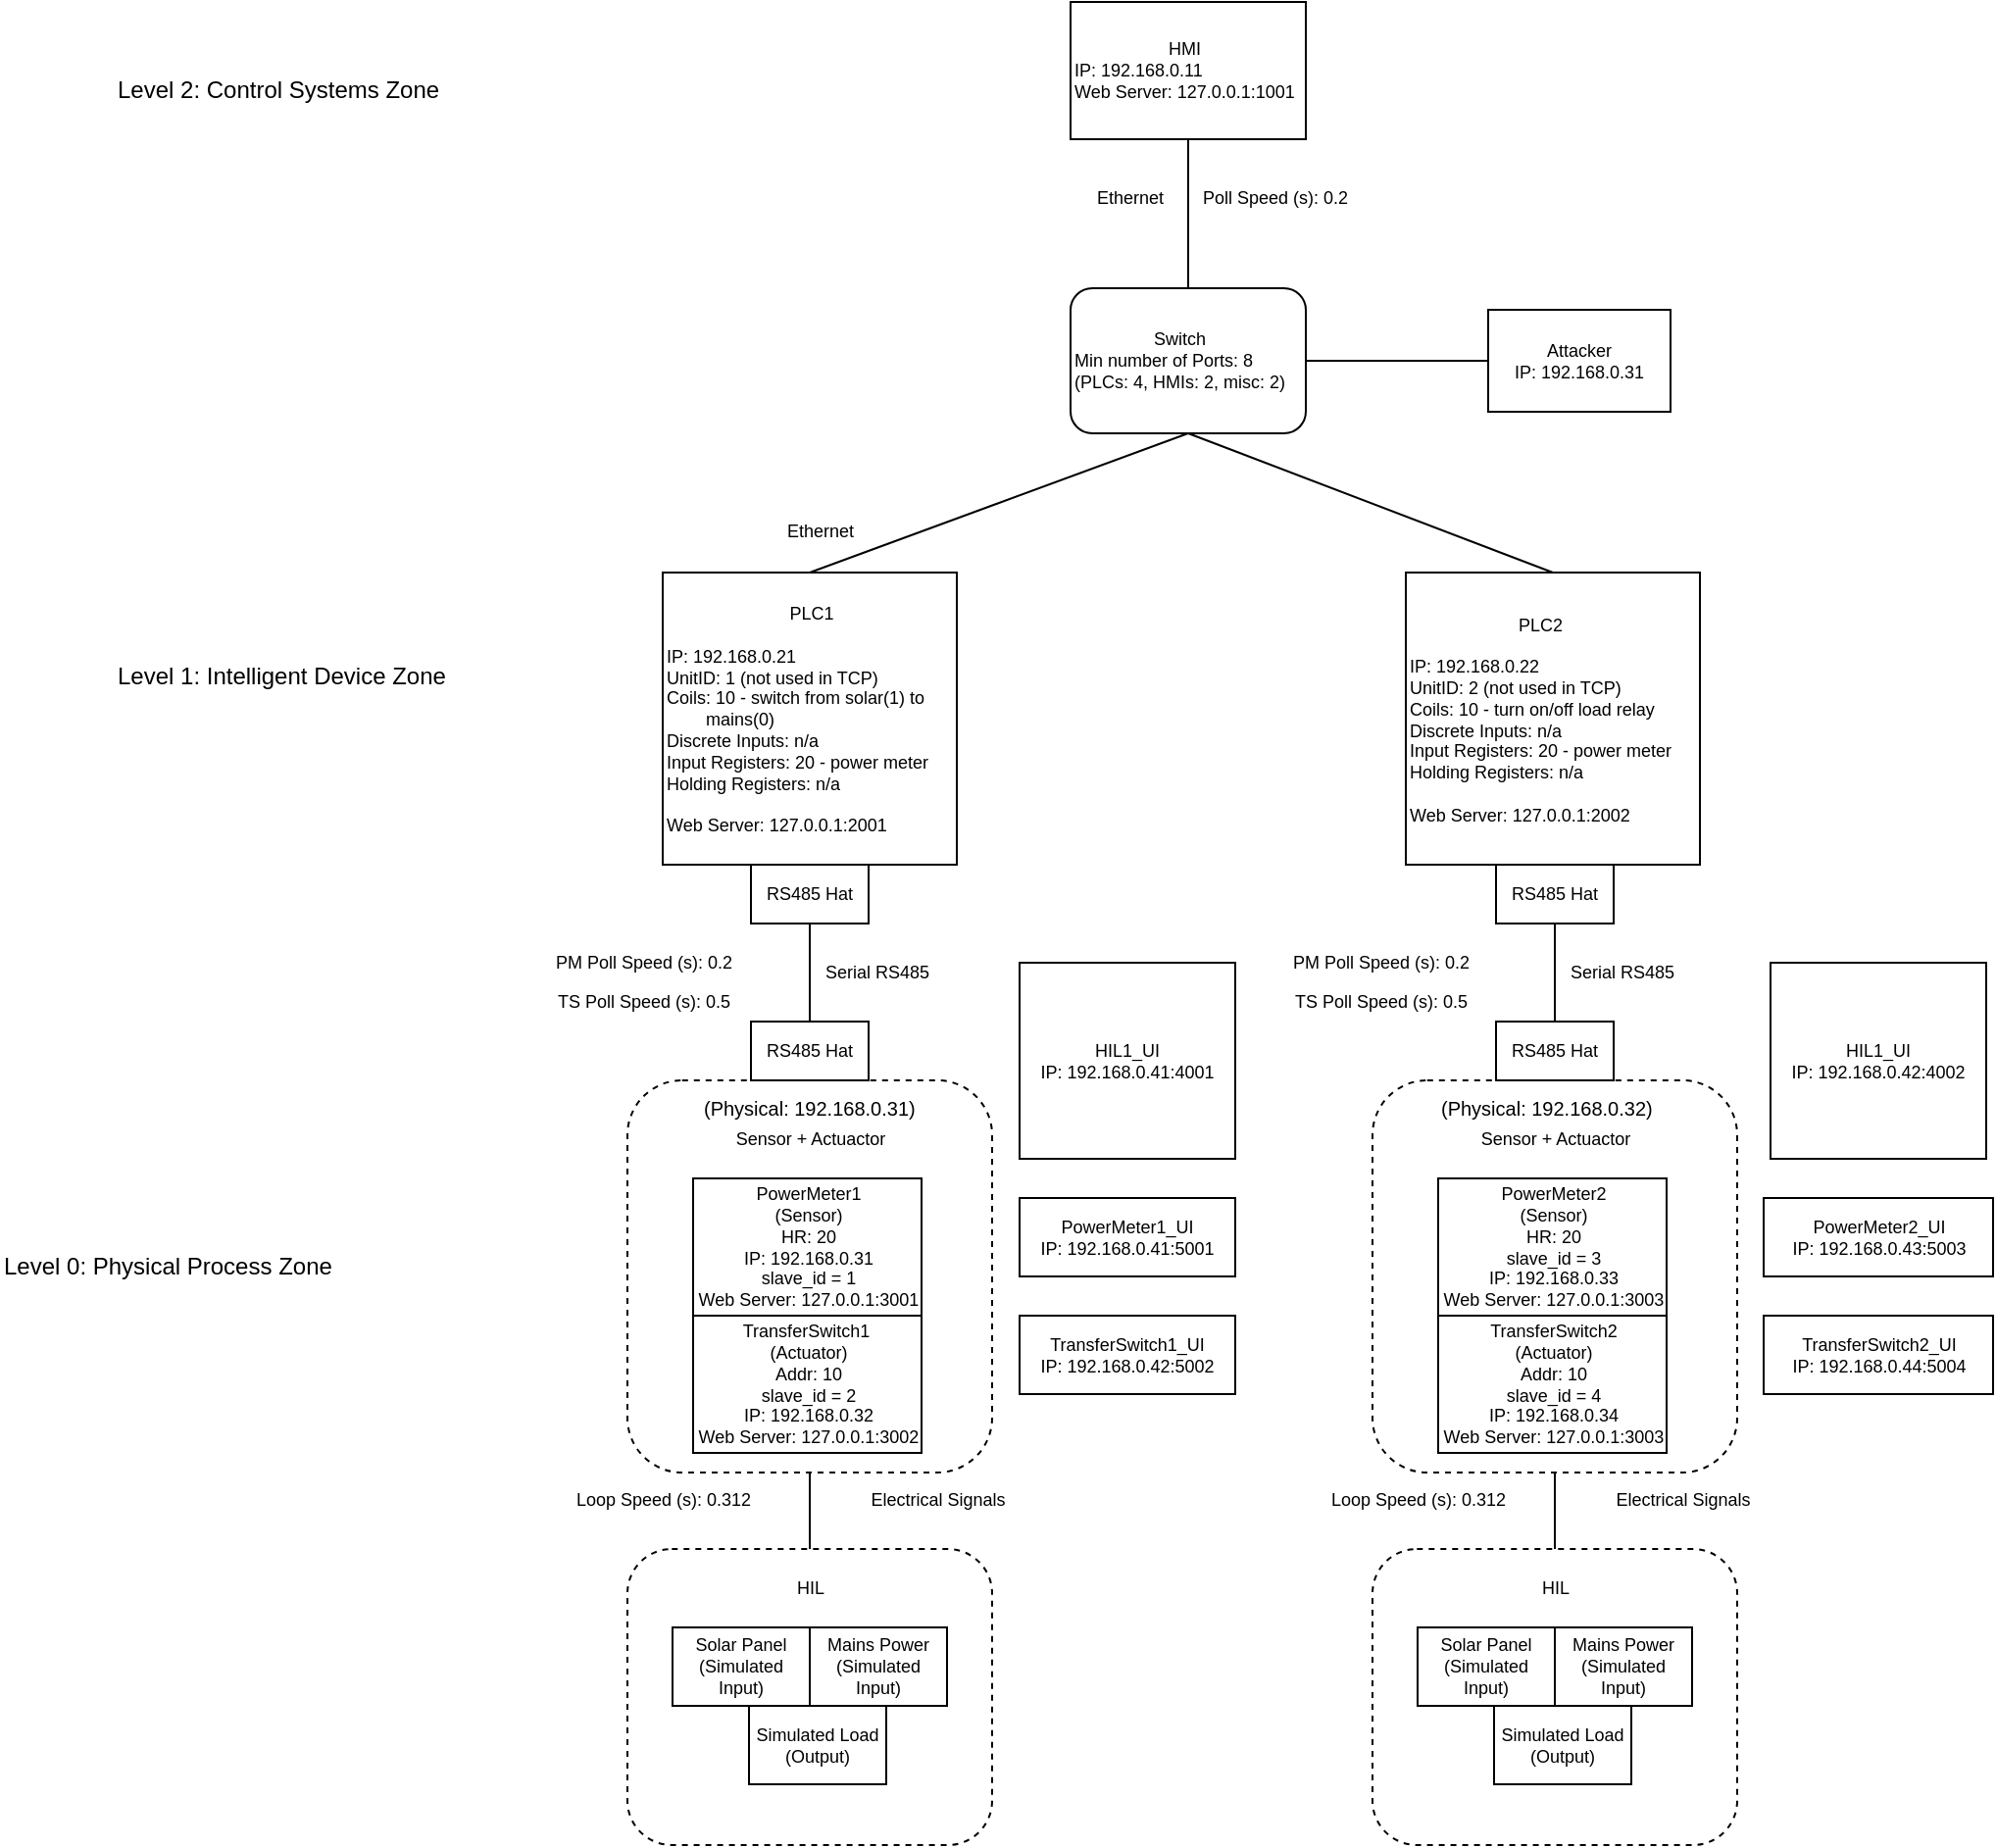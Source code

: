 <mxfile version="24.6.4" type="device">
  <diagram name="Page-1" id="IDOkKBYrdXS503mTd7CL">
    <mxGraphModel dx="1606" dy="482" grid="1" gridSize="10" guides="1" tooltips="1" connect="1" arrows="1" fold="1" page="1" pageScale="1" pageWidth="827" pageHeight="1169" math="0" shadow="0">
      <root>
        <mxCell id="0" />
        <mxCell id="1" parent="0" />
        <mxCell id="ql3Wx0iqjDjmeVB2uZpi-3" value="" style="rounded=1;whiteSpace=wrap;html=1;dashed=1;fillColor=none;verticalAlign=bottom;" parent="1" vertex="1">
          <mxGeometry x="280" y="1029" width="186" height="151" as="geometry" />
        </mxCell>
        <mxCell id="YyZKvpnwaW1_d7CDxyC9-119" value="" style="rounded=1;whiteSpace=wrap;html=1;dashed=1;fillColor=none;" parent="1" vertex="1">
          <mxGeometry x="280" y="790" width="186" height="200" as="geometry" />
        </mxCell>
        <mxCell id="YyZKvpnwaW1_d7CDxyC9-76" value="&lt;div style=&quot;text-align: center;&quot;&gt;&lt;span style=&quot;background-color: initial;&quot;&gt;HMI&lt;/span&gt;&lt;/div&gt;&lt;div style=&quot;font-size: 9px;&quot;&gt;IP: 192.168.0.11&lt;/div&gt;&lt;div style=&quot;font-size: 9px;&quot;&gt;Web Server: 127.0.0.1:1001&lt;/div&gt;" style="rounded=0;whiteSpace=wrap;html=1;fontSize=9;align=left;" parent="1" vertex="1">
          <mxGeometry x="506" y="240" width="120" height="70" as="geometry" />
        </mxCell>
        <mxCell id="YyZKvpnwaW1_d7CDxyC9-79" value="&lt;div style=&quot;text-align: center;&quot;&gt;&lt;span style=&quot;background-color: initial;&quot;&gt;Switch&lt;/span&gt;&lt;/div&gt;&lt;div&gt;Min number of Ports: 8&lt;/div&gt;&lt;div&gt;(PLCs: 4, HMIs: 2, misc: 2)&lt;/div&gt;" style="rounded=1;whiteSpace=wrap;html=1;fontSize=9;align=left;" parent="1" vertex="1">
          <mxGeometry x="506" y="386" width="120" height="74" as="geometry" />
        </mxCell>
        <mxCell id="YyZKvpnwaW1_d7CDxyC9-80" value="&lt;div style=&quot;text-align: center;&quot;&gt;&lt;span style=&quot;background-color: initial;&quot;&gt;PLC1&lt;/span&gt;&lt;/div&gt;&lt;div style=&quot;text-align: center;&quot;&gt;&lt;span style=&quot;background-color: initial;&quot;&gt;&lt;br&gt;&lt;/span&gt;&lt;/div&gt;&lt;div style=&quot;font-size: 9px;&quot;&gt;IP: 192.168.0.21&lt;/div&gt;&lt;div style=&quot;font-size: 9px;&quot;&gt;UnitID: 1 (not used in TCP)&lt;/div&gt;&lt;div style=&quot;font-size: 9px;&quot;&gt;Coils: 10 - switch from solar(1) to &lt;span style=&quot;white-space: pre;&quot;&gt;&#x9;&lt;/span&gt;mains(0)&lt;/div&gt;&lt;div style=&quot;font-size: 9px;&quot;&gt;Discrete Inputs: n/a&lt;/div&gt;&lt;div style=&quot;font-size: 9px;&quot;&gt;Input Registers: 20 - power meter&lt;/div&gt;&lt;div style=&quot;font-size: 9px;&quot;&gt;Holding Registers: n/a&lt;/div&gt;&lt;div style=&quot;font-size: 9px;&quot;&gt;&lt;br&gt;&lt;/div&gt;&lt;div style=&quot;font-size: 9px;&quot;&gt;Web Server: 127.0.0.1:2001&lt;/div&gt;" style="rounded=0;whiteSpace=wrap;html=1;fontSize=9;align=left;horizontal=1;" parent="1" vertex="1">
          <mxGeometry x="298" y="531" width="150" height="149" as="geometry" />
        </mxCell>
        <mxCell id="YyZKvpnwaW1_d7CDxyC9-85" value="" style="endArrow=none;html=1;rounded=0;exitX=0.5;exitY=1;exitDx=0;exitDy=0;entryX=0.5;entryY=0;entryDx=0;entryDy=0;" parent="1" source="YyZKvpnwaW1_d7CDxyC9-79" target="YyZKvpnwaW1_d7CDxyC9-80" edge="1">
          <mxGeometry width="50" height="50" relative="1" as="geometry">
            <mxPoint x="366" y="410" as="sourcePoint" />
            <mxPoint x="366" y="360" as="targetPoint" />
          </mxGeometry>
        </mxCell>
        <mxCell id="YyZKvpnwaW1_d7CDxyC9-86" value="" style="endArrow=none;html=1;rounded=0;entryX=0.5;entryY=0;entryDx=0;entryDy=0;exitX=0.5;exitY=1;exitDx=0;exitDy=0;" parent="1" source="YyZKvpnwaW1_d7CDxyC9-79" target="YyZKvpnwaW1_d7CDxyC9-91" edge="1">
          <mxGeometry width="50" height="50" relative="1" as="geometry">
            <mxPoint x="356" y="400" as="sourcePoint" />
            <mxPoint x="499" y="356" as="targetPoint" />
          </mxGeometry>
        </mxCell>
        <mxCell id="YyZKvpnwaW1_d7CDxyC9-89" value="" style="endArrow=none;html=1;rounded=0;exitX=0.5;exitY=0;exitDx=0;exitDy=0;entryX=0.5;entryY=1;entryDx=0;entryDy=0;" parent="1" source="YyZKvpnwaW1_d7CDxyC9-79" target="YyZKvpnwaW1_d7CDxyC9-76" edge="1">
          <mxGeometry width="50" height="50" relative="1" as="geometry">
            <mxPoint x="546" y="400" as="sourcePoint" />
            <mxPoint x="596" y="350" as="targetPoint" />
          </mxGeometry>
        </mxCell>
        <mxCell id="YyZKvpnwaW1_d7CDxyC9-91" value="&lt;div style=&quot;text-align: center;&quot;&gt;&lt;span style=&quot;background-color: initial;&quot;&gt;PLC2&lt;/span&gt;&lt;/div&gt;&lt;div style=&quot;text-align: center;&quot;&gt;&lt;span style=&quot;background-color: initial;&quot;&gt;&lt;br&gt;&lt;/span&gt;&lt;/div&gt;&lt;div style=&quot;font-size: 9px;&quot;&gt;IP: 192.168.0.22&lt;/div&gt;&lt;div style=&quot;font-size: 9px;&quot;&gt;UnitID: 2 (not used in TCP)&lt;/div&gt;&lt;div style=&quot;font-size: 9px;&quot;&gt;Coils: 10 - turn on/off load relay&lt;/div&gt;&lt;div style=&quot;font-size: 9px;&quot;&gt;Discrete Inputs: n/a&lt;/div&gt;&lt;div style=&quot;font-size: 9px;&quot;&gt;Input Registers: 20 - power meter&lt;/div&gt;&lt;div style=&quot;font-size: 9px;&quot;&gt;Holding Registers: n/a&lt;/div&gt;&lt;div style=&quot;font-size: 9px;&quot;&gt;&lt;br&gt;&lt;/div&gt;&lt;div style=&quot;font-size: 9px;&quot;&gt;Web Server: 127.0.0.1:2002&lt;/div&gt;" style="rounded=0;whiteSpace=wrap;html=1;fontSize=9;align=left;horizontal=1;" parent="1" vertex="1">
          <mxGeometry x="677" y="531" width="150" height="149" as="geometry" />
        </mxCell>
        <mxCell id="YyZKvpnwaW1_d7CDxyC9-103" value="Attacker&lt;div&gt;IP: 192.168.0.31&lt;/div&gt;" style="rounded=0;whiteSpace=wrap;html=1;fontSize=9;" parent="1" vertex="1">
          <mxGeometry x="719" y="397" width="93" height="52" as="geometry" />
        </mxCell>
        <mxCell id="YyZKvpnwaW1_d7CDxyC9-104" value="" style="endArrow=none;html=1;rounded=0;entryX=0;entryY=0.5;entryDx=0;entryDy=0;exitX=1;exitY=0.5;exitDx=0;exitDy=0;" parent="1" source="YyZKvpnwaW1_d7CDxyC9-79" target="YyZKvpnwaW1_d7CDxyC9-103" edge="1">
          <mxGeometry width="50" height="50" relative="1" as="geometry">
            <mxPoint x="576" y="470" as="sourcePoint" />
            <mxPoint x="656" y="524" as="targetPoint" />
          </mxGeometry>
        </mxCell>
        <mxCell id="YyZKvpnwaW1_d7CDxyC9-108" value="Level 1: Intelligent Device Zone" style="text;html=1;align=left;verticalAlign=middle;resizable=0;points=[];autosize=1;strokeColor=none;fillColor=none;" parent="1" vertex="1">
          <mxGeometry x="18" y="569" width="190" height="30" as="geometry" />
        </mxCell>
        <mxCell id="YyZKvpnwaW1_d7CDxyC9-109" value="Level 2: Control Systems Zone" style="text;html=1;align=left;verticalAlign=middle;resizable=0;points=[];autosize=1;strokeColor=none;fillColor=none;" parent="1" vertex="1">
          <mxGeometry x="18" y="270" width="190" height="30" as="geometry" />
        </mxCell>
        <mxCell id="YyZKvpnwaW1_d7CDxyC9-110" value="Level 0: Physical Process Zone" style="text;html=1;align=left;verticalAlign=middle;resizable=0;points=[];autosize=1;strokeColor=none;fillColor=none;" parent="1" vertex="1">
          <mxGeometry x="-40" y="870" width="190" height="30" as="geometry" />
        </mxCell>
        <mxCell id="YyZKvpnwaW1_d7CDxyC9-113" value="Solar Panel (Simulated Input)" style="rounded=0;whiteSpace=wrap;html=1;fontSize=9;" parent="1" vertex="1">
          <mxGeometry x="303" y="1069" width="70" height="40" as="geometry" />
        </mxCell>
        <mxCell id="YyZKvpnwaW1_d7CDxyC9-114" value="Mains Power (Simulated Input)" style="rounded=0;whiteSpace=wrap;html=1;fontSize=9;" parent="1" vertex="1">
          <mxGeometry x="373" y="1069" width="70" height="40" as="geometry" />
        </mxCell>
        <mxCell id="YyZKvpnwaW1_d7CDxyC9-116" value="Simulated Load (Output)" style="rounded=0;whiteSpace=wrap;html=1;fontSize=9;" parent="1" vertex="1">
          <mxGeometry x="342" y="1109" width="70" height="40" as="geometry" />
        </mxCell>
        <mxCell id="YyZKvpnwaW1_d7CDxyC9-117" value="PowerMeter1&lt;div&gt;(Sensor)&lt;/div&gt;&lt;div&gt;HR: 20&lt;/div&gt;&lt;div&gt;IP: 192.168.0.31&lt;/div&gt;&lt;div&gt;slave_id = 1&lt;/div&gt;&lt;div&gt;Web Server: 127.0.0.1:3001&lt;/div&gt;" style="rounded=0;whiteSpace=wrap;html=1;fontSize=9;align=center;" parent="1" vertex="1">
          <mxGeometry x="313.5" y="840" width="116.5" height="70" as="geometry" />
        </mxCell>
        <mxCell id="YyZKvpnwaW1_d7CDxyC9-122" value="" style="endArrow=none;html=1;rounded=0;entryX=0.5;entryY=1;entryDx=0;entryDy=0;exitX=0.5;exitY=0;exitDx=0;exitDy=0;" parent="1" source="YyZKvpnwaW1_d7CDxyC9-129" target="YyZKvpnwaW1_d7CDxyC9-128" edge="1">
          <mxGeometry width="50" height="50" relative="1" as="geometry">
            <mxPoint x="372" y="750" as="sourcePoint" />
            <mxPoint x="492" y="770" as="targetPoint" />
          </mxGeometry>
        </mxCell>
        <mxCell id="YyZKvpnwaW1_d7CDxyC9-124" value="Ethernet" style="text;html=1;align=center;verticalAlign=middle;resizable=0;points=[];autosize=1;strokeColor=none;fillColor=none;fontSize=9;" parent="1" vertex="1">
          <mxGeometry x="506" y="330" width="60" height="20" as="geometry" />
        </mxCell>
        <mxCell id="YyZKvpnwaW1_d7CDxyC9-125" value="Ethernet" style="text;html=1;align=center;verticalAlign=middle;resizable=0;points=[];autosize=1;strokeColor=none;fillColor=none;fontSize=9;" parent="1" vertex="1">
          <mxGeometry x="348" y="500" width="60" height="20" as="geometry" />
        </mxCell>
        <mxCell id="YyZKvpnwaW1_d7CDxyC9-126" value="Serial RS485" style="text;html=1;align=center;verticalAlign=middle;resizable=0;points=[];autosize=1;strokeColor=none;fillColor=none;fontSize=9;" parent="1" vertex="1">
          <mxGeometry x="367" y="725" width="80" height="20" as="geometry" />
        </mxCell>
        <mxCell id="YyZKvpnwaW1_d7CDxyC9-128" value="RS485 Hat" style="rounded=0;whiteSpace=wrap;html=1;fontSize=9;" parent="1" vertex="1">
          <mxGeometry x="343" y="680" width="60" height="30" as="geometry" />
        </mxCell>
        <mxCell id="YyZKvpnwaW1_d7CDxyC9-129" value="RS485 Hat" style="rounded=0;whiteSpace=wrap;html=1;fontSize=9;" parent="1" vertex="1">
          <mxGeometry x="343" y="760" width="60" height="30" as="geometry" />
        </mxCell>
        <mxCell id="ql3Wx0iqjDjmeVB2uZpi-2" value="Sensor + Actuactor" style="text;html=1;align=center;verticalAlign=middle;resizable=0;points=[];autosize=1;strokeColor=none;fillColor=none;fontSize=9;" parent="1" vertex="1">
          <mxGeometry x="323" y="810" width="100" height="20" as="geometry" />
        </mxCell>
        <mxCell id="ql3Wx0iqjDjmeVB2uZpi-5" value="Electrical Signals" style="text;html=1;align=center;verticalAlign=middle;resizable=0;points=[];autosize=1;strokeColor=none;fillColor=none;fontSize=9;" parent="1" vertex="1">
          <mxGeometry x="393" y="994" width="90" height="20" as="geometry" />
        </mxCell>
        <mxCell id="ql3Wx0iqjDjmeVB2uZpi-6" value="HIL" style="text;html=1;align=center;verticalAlign=middle;resizable=0;points=[];autosize=1;strokeColor=none;fillColor=none;fontSize=9;" parent="1" vertex="1">
          <mxGeometry x="353" y="1039" width="40" height="20" as="geometry" />
        </mxCell>
        <mxCell id="YyP1kVsB-womDHuqCHTO-1" value="" style="endArrow=none;html=1;rounded=0;entryX=0.5;entryY=1;entryDx=0;entryDy=0;" parent="1" source="ql3Wx0iqjDjmeVB2uZpi-3" target="YyZKvpnwaW1_d7CDxyC9-119" edge="1">
          <mxGeometry width="50" height="50" relative="1" as="geometry">
            <mxPoint x="373" y="974" as="sourcePoint" />
            <mxPoint x="400" y="1000" as="targetPoint" />
          </mxGeometry>
        </mxCell>
        <mxCell id="YyZKvpnwaW1_d7CDxyC9-118" value="TransferSwitch1&amp;nbsp;&lt;div&gt;(Actuator)&lt;div&gt;Addr: 10&lt;/div&gt;&lt;div&gt;slave_id = 2&lt;/div&gt;&lt;div&gt;IP: 192.168.0.32&lt;/div&gt;&lt;/div&gt;&lt;div&gt;Web Server: 127.0.0.1:3002&lt;/div&gt;" style="rounded=0;whiteSpace=wrap;html=1;fontSize=9;" parent="1" vertex="1">
          <mxGeometry x="313.5" y="910" width="116.5" height="70" as="geometry" />
        </mxCell>
        <mxCell id="-CVt5f72MYSQBSHWUWkm-1" value="" style="rounded=1;whiteSpace=wrap;html=1;dashed=1;fillColor=none;verticalAlign=bottom;" parent="1" vertex="1">
          <mxGeometry x="660" y="1029" width="186" height="151" as="geometry" />
        </mxCell>
        <mxCell id="-CVt5f72MYSQBSHWUWkm-2" value="" style="rounded=1;whiteSpace=wrap;html=1;dashed=1;fillColor=none;" parent="1" vertex="1">
          <mxGeometry x="660" y="790" width="186" height="200" as="geometry" />
        </mxCell>
        <mxCell id="-CVt5f72MYSQBSHWUWkm-3" value="Solar Panel (Simulated Input)" style="rounded=0;whiteSpace=wrap;html=1;fontSize=9;" parent="1" vertex="1">
          <mxGeometry x="683" y="1069" width="70" height="40" as="geometry" />
        </mxCell>
        <mxCell id="-CVt5f72MYSQBSHWUWkm-4" value="Mains Power (Simulated Input)" style="rounded=0;whiteSpace=wrap;html=1;fontSize=9;" parent="1" vertex="1">
          <mxGeometry x="753" y="1069" width="70" height="40" as="geometry" />
        </mxCell>
        <mxCell id="-CVt5f72MYSQBSHWUWkm-5" value="Simulated Load (Output)" style="rounded=0;whiteSpace=wrap;html=1;fontSize=9;" parent="1" vertex="1">
          <mxGeometry x="722" y="1109" width="70" height="40" as="geometry" />
        </mxCell>
        <mxCell id="-CVt5f72MYSQBSHWUWkm-6" value="PowerMeter2&lt;div&gt;(Sensor)&lt;/div&gt;&lt;div&gt;HR: 20&lt;/div&gt;&lt;div&gt;slave_id = 3&lt;/div&gt;&lt;div&gt;IP: 192.168.0.33&lt;/div&gt;&lt;div&gt;Web Server: 127.0.0.1:3003&lt;/div&gt;" style="rounded=0;whiteSpace=wrap;html=1;fontSize=9;align=center;" parent="1" vertex="1">
          <mxGeometry x="693.5" y="840" width="116.5" height="70" as="geometry" />
        </mxCell>
        <mxCell id="-CVt5f72MYSQBSHWUWkm-7" value="" style="endArrow=none;html=1;rounded=0;entryX=0.5;entryY=1;entryDx=0;entryDy=0;exitX=0.5;exitY=0;exitDx=0;exitDy=0;" parent="1" source="-CVt5f72MYSQBSHWUWkm-10" target="-CVt5f72MYSQBSHWUWkm-9" edge="1">
          <mxGeometry width="50" height="50" relative="1" as="geometry">
            <mxPoint x="752" y="750" as="sourcePoint" />
            <mxPoint x="872" y="770" as="targetPoint" />
          </mxGeometry>
        </mxCell>
        <mxCell id="-CVt5f72MYSQBSHWUWkm-8" value="Serial RS485" style="text;html=1;align=center;verticalAlign=middle;resizable=0;points=[];autosize=1;strokeColor=none;fillColor=none;fontSize=9;" parent="1" vertex="1">
          <mxGeometry x="747" y="725" width="80" height="20" as="geometry" />
        </mxCell>
        <mxCell id="-CVt5f72MYSQBSHWUWkm-9" value="RS485 Hat" style="rounded=0;whiteSpace=wrap;html=1;fontSize=9;" parent="1" vertex="1">
          <mxGeometry x="723" y="680" width="60" height="30" as="geometry" />
        </mxCell>
        <mxCell id="-CVt5f72MYSQBSHWUWkm-10" value="RS485 Hat" style="rounded=0;whiteSpace=wrap;html=1;fontSize=9;" parent="1" vertex="1">
          <mxGeometry x="723" y="760" width="60" height="30" as="geometry" />
        </mxCell>
        <mxCell id="-CVt5f72MYSQBSHWUWkm-11" value="Sensor + Actuactor" style="text;html=1;align=center;verticalAlign=middle;resizable=0;points=[];autosize=1;strokeColor=none;fillColor=none;fontSize=9;" parent="1" vertex="1">
          <mxGeometry x="703" y="810" width="100" height="20" as="geometry" />
        </mxCell>
        <mxCell id="-CVt5f72MYSQBSHWUWkm-12" value="Electrical Signals" style="text;html=1;align=center;verticalAlign=middle;resizable=0;points=[];autosize=1;strokeColor=none;fillColor=none;fontSize=9;" parent="1" vertex="1">
          <mxGeometry x="773" y="994" width="90" height="20" as="geometry" />
        </mxCell>
        <mxCell id="-CVt5f72MYSQBSHWUWkm-13" value="HIL" style="text;html=1;align=center;verticalAlign=middle;resizable=0;points=[];autosize=1;strokeColor=none;fillColor=none;fontSize=9;" parent="1" vertex="1">
          <mxGeometry x="733" y="1039" width="40" height="20" as="geometry" />
        </mxCell>
        <mxCell id="-CVt5f72MYSQBSHWUWkm-14" value="" style="endArrow=none;html=1;rounded=0;entryX=0.5;entryY=1;entryDx=0;entryDy=0;" parent="1" source="-CVt5f72MYSQBSHWUWkm-1" target="-CVt5f72MYSQBSHWUWkm-2" edge="1">
          <mxGeometry width="50" height="50" relative="1" as="geometry">
            <mxPoint x="753" y="974" as="sourcePoint" />
            <mxPoint x="780" y="1000" as="targetPoint" />
          </mxGeometry>
        </mxCell>
        <mxCell id="-CVt5f72MYSQBSHWUWkm-15" value="TransferSwitch2&lt;div&gt;(Actuator)&lt;div&gt;Addr: 10&lt;/div&gt;&lt;div&gt;slave_id = 4&lt;/div&gt;&lt;div&gt;IP: 192.168.0.34&lt;/div&gt;&lt;/div&gt;&lt;div&gt;Web Server: 127.0.0.1:3003&lt;/div&gt;" style="rounded=0;whiteSpace=wrap;html=1;fontSize=9;" parent="1" vertex="1">
          <mxGeometry x="693.5" y="910" width="116.5" height="70" as="geometry" />
        </mxCell>
        <mxCell id="W9hjnJOPGA-9B1VmCxy0-1" value="Poll Speed (s): 0.2" style="text;html=1;align=center;verticalAlign=middle;resizable=0;points=[];autosize=1;strokeColor=none;fillColor=none;fontSize=9;" parent="1" vertex="1">
          <mxGeometry x="560" y="330" width="100" height="20" as="geometry" />
        </mxCell>
        <mxCell id="W9hjnJOPGA-9B1VmCxy0-2" value="PM Poll Speed (s): 0.2" style="text;html=1;align=center;verticalAlign=middle;resizable=0;points=[];autosize=1;strokeColor=none;fillColor=none;fontSize=9;" parent="1" vertex="1">
          <mxGeometry x="233" y="720" width="110" height="20" as="geometry" />
        </mxCell>
        <mxCell id="W9hjnJOPGA-9B1VmCxy0-3" value="PM Poll Speed (s): 0.2" style="text;html=1;align=center;verticalAlign=middle;resizable=0;points=[];autosize=1;strokeColor=none;fillColor=none;fontSize=9;" parent="1" vertex="1">
          <mxGeometry x="609" y="720" width="110" height="20" as="geometry" />
        </mxCell>
        <mxCell id="W9hjnJOPGA-9B1VmCxy0-6" value="Loop Speed (s): 0.312" style="text;html=1;align=center;verticalAlign=middle;resizable=0;points=[];autosize=1;strokeColor=none;fillColor=none;fontSize=9;" parent="1" vertex="1">
          <mxGeometry x="238" y="994" width="120" height="20" as="geometry" />
        </mxCell>
        <mxCell id="W9hjnJOPGA-9B1VmCxy0-7" value="Loop Speed (s): 0.312" style="text;html=1;align=center;verticalAlign=middle;resizable=0;points=[];autosize=1;strokeColor=none;fillColor=none;fontSize=9;" parent="1" vertex="1">
          <mxGeometry x="623" y="994" width="120" height="20" as="geometry" />
        </mxCell>
        <mxCell id="W9hjnJOPGA-9B1VmCxy0-8" value="TS Poll Speed (s): 0.5" style="text;html=1;align=center;verticalAlign=middle;resizable=0;points=[];autosize=1;strokeColor=none;fillColor=none;fontSize=9;" parent="1" vertex="1">
          <mxGeometry x="233" y="740" width="110" height="20" as="geometry" />
        </mxCell>
        <mxCell id="W9hjnJOPGA-9B1VmCxy0-9" value="TS Poll Speed (s): 0.5" style="text;html=1;align=center;verticalAlign=middle;resizable=0;points=[];autosize=1;strokeColor=none;fillColor=none;fontSize=9;" parent="1" vertex="1">
          <mxGeometry x="609" y="740" width="110" height="20" as="geometry" />
        </mxCell>
        <mxCell id="e13sHcWFaavBkFFdVFmg-1" value="PowerMeter1_UI&lt;div&gt;&lt;span style=&quot;background-color: initial;&quot;&gt;IP: 192.168.0.41:5001&lt;/span&gt;&lt;/div&gt;" style="rounded=0;whiteSpace=wrap;html=1;fontSize=9;align=center;" parent="1" vertex="1">
          <mxGeometry x="480" y="850" width="110" height="40" as="geometry" />
        </mxCell>
        <mxCell id="e13sHcWFaavBkFFdVFmg-2" value="&lt;div&gt;&lt;span style=&quot;background-color: initial;&quot;&gt;TransferSwitch1_UI&lt;/span&gt;&lt;/div&gt;&lt;div&gt;&lt;span style=&quot;background-color: initial;&quot;&gt;IP: 192.168.0.42:5002&lt;/span&gt;&lt;/div&gt;" style="rounded=0;whiteSpace=wrap;html=1;fontSize=9;align=center;" parent="1" vertex="1">
          <mxGeometry x="480" y="910" width="110" height="40" as="geometry" />
        </mxCell>
        <mxCell id="e13sHcWFaavBkFFdVFmg-3" value="PowerMeter2_UI&lt;div&gt;&lt;span style=&quot;background-color: initial;&quot;&gt;IP: 192.168.0.43:5003&lt;/span&gt;&lt;/div&gt;" style="rounded=0;whiteSpace=wrap;html=1;fontSize=9;align=center;" parent="1" vertex="1">
          <mxGeometry x="859.5" y="850" width="117" height="40" as="geometry" />
        </mxCell>
        <mxCell id="e13sHcWFaavBkFFdVFmg-4" value="TransferSwitch2_UI&lt;div&gt;&lt;span style=&quot;background-color: initial;&quot;&gt;IP: 192.168.0.44:5004&lt;/span&gt;&lt;/div&gt;" style="rounded=0;whiteSpace=wrap;html=1;fontSize=9;align=center;" parent="1" vertex="1">
          <mxGeometry x="859.5" y="910" width="117" height="40" as="geometry" />
        </mxCell>
        <mxCell id="PvFMRZ38XvqQECg1g8jt-1" value="&lt;div style=&quot;text-align: center;&quot;&gt;&lt;span style=&quot;background-color: initial;&quot;&gt;&lt;font size=&quot;1&quot;&gt;(Physical: 192.168.0.31)&lt;/font&gt;&lt;/span&gt;&lt;/div&gt;" style="text;whiteSpace=wrap;html=1;" parent="1" vertex="1">
          <mxGeometry x="317" y="790" width="120" height="50" as="geometry" />
        </mxCell>
        <mxCell id="PvFMRZ38XvqQECg1g8jt-2" value="&lt;div style=&quot;text-align: center;&quot;&gt;&lt;span style=&quot;background-color: initial;&quot;&gt;&lt;font size=&quot;1&quot;&gt;(Physical: 192.168.0.32)&lt;/font&gt;&lt;/span&gt;&lt;/div&gt;" style="text;whiteSpace=wrap;html=1;" parent="1" vertex="1">
          <mxGeometry x="693" y="790" width="120" height="50" as="geometry" />
        </mxCell>
        <mxCell id="x_iiMNlKj-rCyBPkf-Kq-1" value="HIL1_UI&lt;div&gt;IP: 192.168.0.41:4001&lt;/div&gt;" style="rounded=0;whiteSpace=wrap;html=1;fontSize=9;align=center;" vertex="1" parent="1">
          <mxGeometry x="480" y="730" width="110" height="100" as="geometry" />
        </mxCell>
        <mxCell id="x_iiMNlKj-rCyBPkf-Kq-2" value="HIL1_UI&lt;div&gt;IP: 192.168.0.42:4002&lt;/div&gt;" style="rounded=0;whiteSpace=wrap;html=1;fontSize=9;align=center;" vertex="1" parent="1">
          <mxGeometry x="863" y="730" width="110" height="100" as="geometry" />
        </mxCell>
      </root>
    </mxGraphModel>
  </diagram>
</mxfile>

